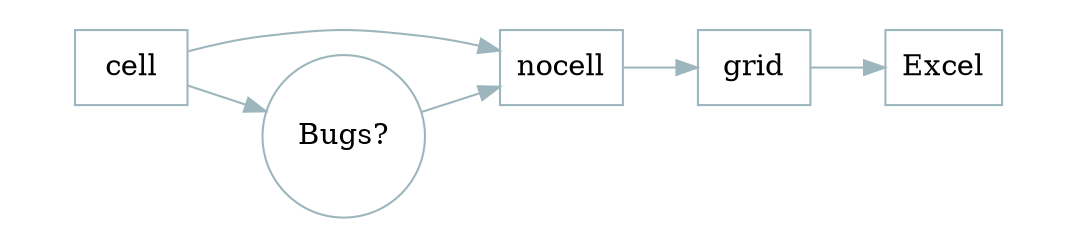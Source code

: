 digraph languageswithp {

graph [rankdir = "LR";
       pad = "0.5,0.2";
       ];

       edge [color = "#9db5bd"];
       node [shape = box;
	     color = "#9db5bd"];
       
	     cell -> nocell -> grid -> Excel;

	     "Bugs?" [shape = circle];
	     
	     cell -> "Bugs?" -> nocell;
	     
	     
}
